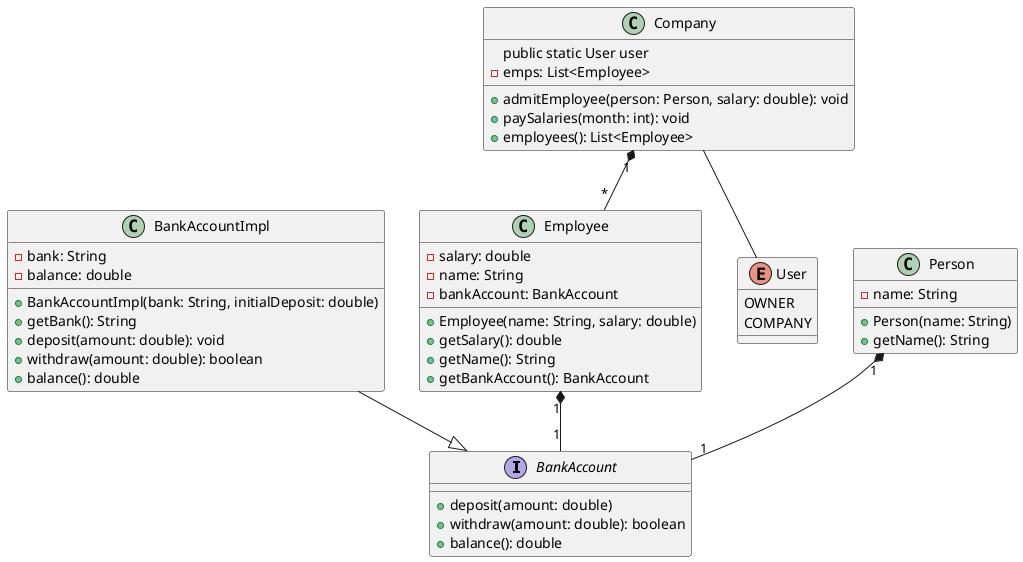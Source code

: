 @startuml

interface BankAccount {
    + deposit(amount: double)
    + withdraw(amount: double): boolean
    + balance(): double
}

class BankAccountImpl {
    - bank: String
    - balance: double
    + BankAccountImpl(bank: String, initialDeposit: double)
    + getBank(): String
    + deposit(amount: double): void
    + withdraw(amount: double): boolean
    + balance(): double
}

class Company {
    public static User user
    - emps: List<Employee>
    + admitEmployee(person: Person, salary: double): void
    + paySalaries(month: int): void
    + employees(): List<Employee>
}

class Employee {
    - salary: double
    - name: String
    - bankAccount: BankAccount
    + Employee(name: String, salary: double)
    + getSalary(): double
    + getName(): String
    + getBankAccount(): BankAccount
}

class Person {
    - name: String
    + Person(name: String)
    + getName(): String
}

enum User {
    OWNER
    COMPANY
}

Company "1" *-- "*" Employee
Person "1" *-- "1" BankAccount
Employee "1" *-- "1" BankAccount
BankAccountImpl --|> BankAccount
Company -- User

@enduml
